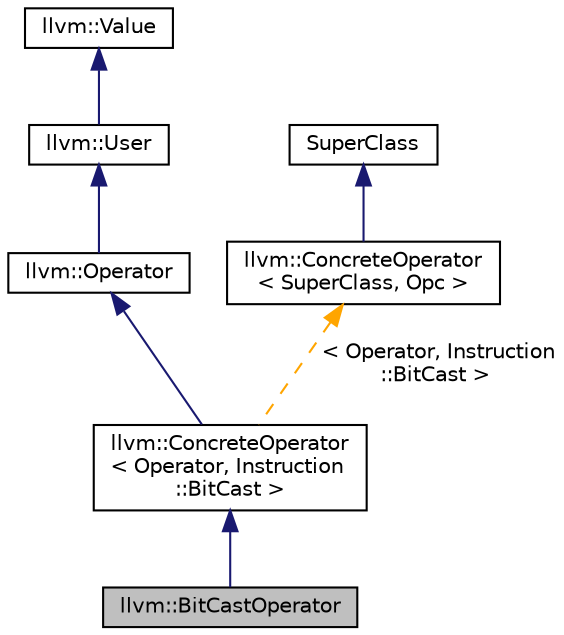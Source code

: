 digraph "llvm::BitCastOperator"
{
 // LATEX_PDF_SIZE
  bgcolor="transparent";
  edge [fontname="Helvetica",fontsize="10",labelfontname="Helvetica",labelfontsize="10"];
  node [fontname="Helvetica",fontsize="10",shape="box"];
  Node1 [label="llvm::BitCastOperator",height=0.2,width=0.4,color="black", fillcolor="grey75", style="filled", fontcolor="black",tooltip=" "];
  Node2 -> Node1 [dir="back",color="midnightblue",fontsize="10",style="solid",fontname="Helvetica"];
  Node2 [label="llvm::ConcreteOperator\l\< Operator, Instruction\l::BitCast \>",height=0.2,width=0.4,color="black",URL="$classllvm_1_1ConcreteOperator.html",tooltip=" "];
  Node3 -> Node2 [dir="back",color="midnightblue",fontsize="10",style="solid",fontname="Helvetica"];
  Node3 [label="llvm::Operator",height=0.2,width=0.4,color="black",URL="$classllvm_1_1Operator.html",tooltip="This is a utility class that provides an abstraction for the common functionality between Instruction..."];
  Node4 -> Node3 [dir="back",color="midnightblue",fontsize="10",style="solid",fontname="Helvetica"];
  Node4 [label="llvm::User",height=0.2,width=0.4,color="black",URL="$classllvm_1_1User.html",tooltip=" "];
  Node5 -> Node4 [dir="back",color="midnightblue",fontsize="10",style="solid",fontname="Helvetica"];
  Node5 [label="llvm::Value",height=0.2,width=0.4,color="black",URL="$classllvm_1_1Value.html",tooltip="LLVM Value Representation."];
  Node6 -> Node2 [dir="back",color="orange",fontsize="10",style="dashed",label=" \< Operator, Instruction\l::BitCast \>" ,fontname="Helvetica"];
  Node6 [label="llvm::ConcreteOperator\l\< SuperClass, Opc \>",height=0.2,width=0.4,color="black",URL="$classllvm_1_1ConcreteOperator.html",tooltip="A helper template for defining operators for individual opcodes."];
  Node7 -> Node6 [dir="back",color="midnightblue",fontsize="10",style="solid",fontname="Helvetica"];
  Node7 [label="SuperClass",height=0.2,width=0.4,color="black",URL="$classSuperClass.html",tooltip=" "];
}
